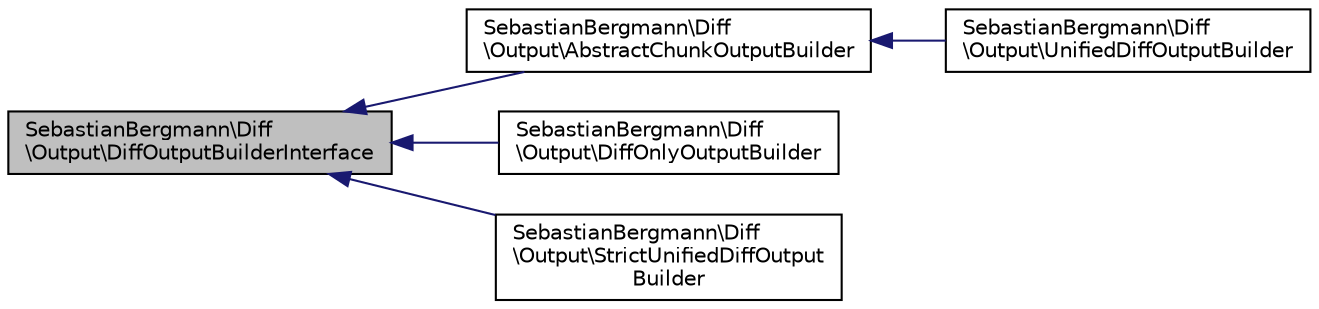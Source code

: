 digraph "SebastianBergmann\Diff\Output\DiffOutputBuilderInterface"
{
  edge [fontname="Helvetica",fontsize="10",labelfontname="Helvetica",labelfontsize="10"];
  node [fontname="Helvetica",fontsize="10",shape=record];
  rankdir="LR";
  Node0 [label="SebastianBergmann\\Diff\l\\Output\\DiffOutputBuilderInterface",height=0.2,width=0.4,color="black", fillcolor="grey75", style="filled", fontcolor="black"];
  Node0 -> Node1 [dir="back",color="midnightblue",fontsize="10",style="solid",fontname="Helvetica"];
  Node1 [label="SebastianBergmann\\Diff\l\\Output\\AbstractChunkOutputBuilder",height=0.2,width=0.4,color="black", fillcolor="white", style="filled",URL="$classSebastianBergmann_1_1Diff_1_1Output_1_1AbstractChunkOutputBuilder.html"];
  Node1 -> Node2 [dir="back",color="midnightblue",fontsize="10",style="solid",fontname="Helvetica"];
  Node2 [label="SebastianBergmann\\Diff\l\\Output\\UnifiedDiffOutputBuilder",height=0.2,width=0.4,color="black", fillcolor="white", style="filled",URL="$classSebastianBergmann_1_1Diff_1_1Output_1_1UnifiedDiffOutputBuilder.html"];
  Node0 -> Node3 [dir="back",color="midnightblue",fontsize="10",style="solid",fontname="Helvetica"];
  Node3 [label="SebastianBergmann\\Diff\l\\Output\\DiffOnlyOutputBuilder",height=0.2,width=0.4,color="black", fillcolor="white", style="filled",URL="$classSebastianBergmann_1_1Diff_1_1Output_1_1DiffOnlyOutputBuilder.html"];
  Node0 -> Node4 [dir="back",color="midnightblue",fontsize="10",style="solid",fontname="Helvetica"];
  Node4 [label="SebastianBergmann\\Diff\l\\Output\\StrictUnifiedDiffOutput\lBuilder",height=0.2,width=0.4,color="black", fillcolor="white", style="filled",URL="$classSebastianBergmann_1_1Diff_1_1Output_1_1StrictUnifiedDiffOutputBuilder.html"];
}
